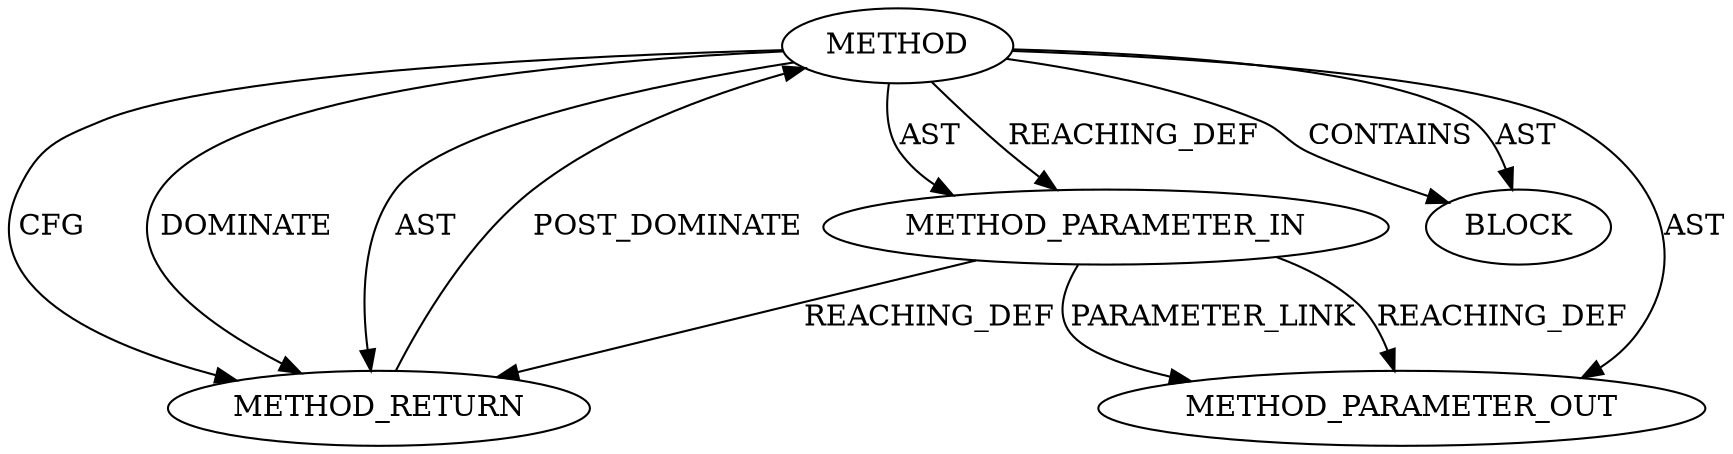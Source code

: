 digraph {
  19787 [label=METHOD AST_PARENT_TYPE="NAMESPACE_BLOCK" AST_PARENT_FULL_NAME="<global>" ORDER=0 CODE="<empty>" FULL_NAME="release_sock" IS_EXTERNAL=true FILENAME="<empty>" SIGNATURE="" NAME="release_sock"]
  19790 [label=METHOD_RETURN ORDER=2 CODE="RET" TYPE_FULL_NAME="ANY" EVALUATION_STRATEGY="BY_VALUE"]
  21923 [label=METHOD_PARAMETER_OUT ORDER=1 CODE="p1" IS_VARIADIC=false TYPE_FULL_NAME="ANY" EVALUATION_STRATEGY="BY_VALUE" INDEX=1 NAME="p1"]
  19788 [label=METHOD_PARAMETER_IN ORDER=1 CODE="p1" IS_VARIADIC=false TYPE_FULL_NAME="ANY" EVALUATION_STRATEGY="BY_VALUE" INDEX=1 NAME="p1"]
  19789 [label=BLOCK ORDER=1 ARGUMENT_INDEX=1 CODE="<empty>" TYPE_FULL_NAME="ANY"]
  19787 -> 21923 [label=AST ]
  19788 -> 21923 [label=PARAMETER_LINK ]
  19787 -> 19788 [label=AST ]
  19790 -> 19787 [label=POST_DOMINATE ]
  19787 -> 19790 [label=CFG ]
  19787 -> 19789 [label=CONTAINS ]
  19787 -> 19790 [label=DOMINATE ]
  19787 -> 19789 [label=AST ]
  19787 -> 19790 [label=AST ]
  19788 -> 21923 [label=REACHING_DEF VARIABLE="p1"]
  19788 -> 19790 [label=REACHING_DEF VARIABLE="p1"]
  19787 -> 19788 [label=REACHING_DEF VARIABLE=""]
}
